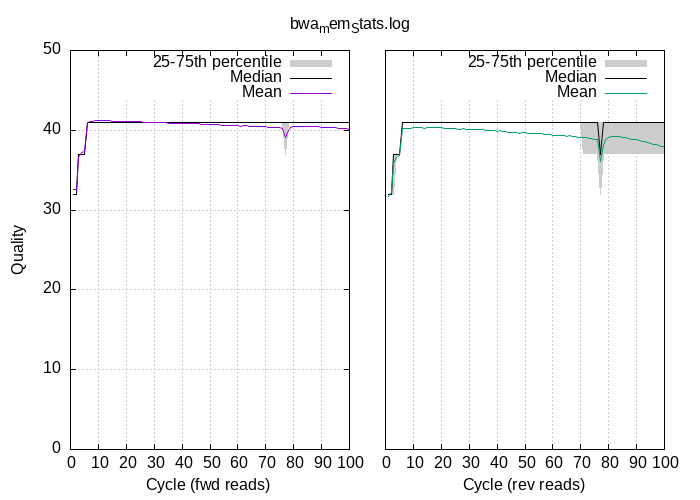 
            set terminal png size 700,500 truecolor
            set output "bwa_mem_Stats/bwa_mem_Stats-quals2.png"
            set grid xtics ytics y2tics back lc rgb "#cccccc"
            set multiplot
             set rmargin 0; set lmargin 0; set tmargin 0; set bmargin 0; set origin 0.1,0.1; set size 0.4,0.8
            set yrange [0:50]
            set ylabel "Quality"
            set xlabel "Cycle (fwd reads)"
            plot '-' using 1:2:3 with filledcurve lt 1 lc rgb "#cccccc" t '25-75th percentile' , '-' using 1:2 with lines lc rgb "#000000" t 'Median', '-' using 1:2 with lines lt 1 t 'Mean'
        1	32	32
2	32	32
3	37	37
4	37	37
5	37	37
6	41	41
7	41	41
8	41	41
9	41	41
10	41	41
11	41	41
12	41	41
13	41	41
14	41	41
15	41	41
16	41	41
17	41	41
18	41	41
19	41	41
20	41	41
21	41	41
22	41	41
23	41	41
24	41	41
25	41	41
26	41	41
27	41	41
28	41	41
29	41	41
30	41	41
31	41	41
32	41	41
33	41	41
34	41	41
35	41	41
36	41	41
37	41	41
38	41	41
39	41	41
40	41	41
41	41	41
42	41	41
43	41	41
44	41	41
45	41	41
46	41	41
47	41	41
48	41	41
49	41	41
50	41	41
51	41	41
52	41	41
53	41	41
54	41	41
55	41	41
56	41	41
57	41	41
58	41	41
59	41	41
60	41	41
61	41	41
62	41	41
63	41	41
64	41	41
65	41	41
66	41	41
67	41	41
68	41	41
69	41	41
70	41	41
71	41	41
72	41	41
73	41	41
74	41	41
75	41	41
76	41	41
77	37	41
78	41	41
79	41	41
80	41	41
81	41	41
82	41	41
83	41	41
84	41	41
85	41	41
86	41	41
87	41	41
88	41	41
89	41	41
90	41	41
91	41	41
92	41	41
93	41	41
94	41	41
95	41	41
96	41	41
97	41	41
98	41	41
99	41	41
100	41	41
end
1	32
2	32
3	37
4	37
5	37
6	41
7	41
8	41
9	41
10	41
11	41
12	41
13	41
14	41
15	41
16	41
17	41
18	41
19	41
20	41
21	41
22	41
23	41
24	41
25	41
26	41
27	41
28	41
29	41
30	41
31	41
32	41
33	41
34	41
35	41
36	41
37	41
38	41
39	41
40	41
41	41
42	41
43	41
44	41
45	41
46	41
47	41
48	41
49	41
50	41
51	41
52	41
53	41
54	41
55	41
56	41
57	41
58	41
59	41
60	41
61	41
62	41
63	41
64	41
65	41
66	41
67	41
68	41
69	41
70	41
71	41
72	41
73	41
74	41
75	41
76	41
77	41
78	41
79	41
80	41
81	41
82	41
83	41
84	41
85	41
86	41
87	41
88	41
89	41
90	41
91	41
92	41
93	41
94	41
95	41
96	41
97	41
98	41
99	41
100	41
end
1	32.62
2	32.57
3	36.62
4	37.26
5	37.40
6	41.00
7	41.12
8	41.14
9	41.17
10	41.21
11	41.23
12	41.19
13	41.19
14	41.17
15	41.15
16	41.14
17	41.15
18	41.14
19	41.14
20	41.14
21	41.10
22	41.12
23	41.11
24	41.09
25	41.09
26	41.03
27	41.01
28	41.00
29	40.99
30	40.96
31	40.96
32	40.93
33	40.92
34	40.93
35	40.91
36	40.90
37	40.90
38	40.88
39	40.87
40	40.86
41	40.85
42	40.83
43	40.83
44	40.82
45	40.82
46	40.80
47	40.78
48	40.77
49	40.75
50	40.76
51	40.74
52	40.73
53	40.71
54	40.65
55	40.66
56	40.66
57	40.66
58	40.60
59	40.60
60	40.60
61	40.53
62	40.54
63	40.54
64	40.49
65	40.51
66	40.47
67	40.47
68	40.43
69	40.42
70	40.42
71	40.40
72	40.35
73	40.32
74	40.32
75	40.33
76	40.27
77	39.08
78	40.02
79	40.32
80	40.44
81	40.47
82	40.50
83	40.53
84	40.48
85	40.48
86	40.45
87	40.47
88	40.45
89	40.42
90	40.38
91	40.38
92	40.32
93	40.32
94	40.29
95	40.30
96	40.27
97	40.26
98	40.20
99	40.19
100	40.12
end

                set origin 0.55,0.1
                set size 0.4,0.8
                unset ytics
                set y2tics mirror
                set yrange [0:50]
                unset ylabel
                set xlabel "Cycle (rev reads)"
                set label "bwa_mem_Stats.log" at screen 0.5,0.95 center
                plot '-' using 1:2:3 with filledcurve lt 1 lc rgb "#cccccc" t '25-75th percentile' , '-' using 1:2 with lines lc rgb "#000000" t 'Median', '-' using 1:2 with lines lt 2 t 'Mean'
            1	32	32
2	32	32
3	32	37
4	37	37
5	37	37
6	41	41
7	41	41
8	41	41
9	41	41
10	41	41
11	41	41
12	41	41
13	41	41
14	41	41
15	41	41
16	41	41
17	41	41
18	41	41
19	41	41
20	41	41
21	41	41
22	41	41
23	41	41
24	41	41
25	41	41
26	41	41
27	41	41
28	41	41
29	41	41
30	41	41
31	41	41
32	41	41
33	41	41
34	41	41
35	41	41
36	41	41
37	41	41
38	41	41
39	41	41
40	41	41
41	41	41
42	41	41
43	41	41
44	41	41
45	41	41
46	41	41
47	41	41
48	41	41
49	41	41
50	41	41
51	41	41
52	41	41
53	41	41
54	41	41
55	41	41
56	41	41
57	41	41
58	41	41
59	41	41
60	41	41
61	41	41
62	41	41
63	41	41
64	41	41
65	41	41
66	41	41
67	41	41
68	41	41
69	41	41
70	41	41
71	37	41
72	37	41
73	37	41
74	37	41
75	37	41
76	37	41
77	32	41
78	37	41
79	37	41
80	37	41
81	37	41
82	37	41
83	37	41
84	37	41
85	37	41
86	37	41
87	37	41
88	37	41
89	37	41
90	37	41
91	37	41
92	37	41
93	37	41
94	37	41
95	37	41
96	37	41
97	37	41
98	37	41
99	37	41
100	37	41
end
1	32
2	32
3	37
4	37
5	37
6	41
7	41
8	41
9	41
10	41
11	41
12	41
13	41
14	41
15	41
16	41
17	41
18	41
19	41
20	41
21	41
22	41
23	41
24	41
25	41
26	41
27	41
28	41
29	41
30	41
31	41
32	41
33	41
34	41
35	41
36	41
37	41
38	41
39	41
40	41
41	41
42	41
43	41
44	41
45	41
46	41
47	41
48	41
49	41
50	41
51	41
52	41
53	41
54	41
55	41
56	41
57	41
58	41
59	41
60	41
61	41
62	41
63	41
64	41
65	41
66	41
67	41
68	41
69	41
70	41
71	41
72	41
73	41
74	41
75	41
76	41
77	37
78	41
79	41
80	41
81	41
82	41
83	41
84	41
85	41
86	41
87	41
88	41
89	41
90	41
91	41
92	41
93	41
94	41
95	41
96	41
97	41
98	41
99	41
100	41
end
1	31.72
2	32.24
3	35.85
4	36.61
5	36.85
6	40.18
7	40.20
8	40.26
9	40.26
10	40.35
11	40.36
12	40.31
13	40.30
14	40.28
15	40.35
16	40.29
17	40.30
18	40.29
19	40.30
20	40.31
21	40.28
22	40.24
23	40.23
24	40.20
25	40.21
26	40.12
27	40.15
28	40.18
29	40.13
30	40.10
31	40.10
32	40.07
33	40.06
34	40.09
35	40.05
36	39.96
37	40.00
38	39.93
39	39.96
40	39.91
41	39.94
42	39.86
43	39.85
44	39.77
45	39.78
46	39.74
47	39.74
48	39.66
49	39.70
50	39.69
51	39.61
52	39.61
53	39.56
54	39.56
55	39.59
56	39.57
57	39.52
58	39.48
59	39.45
60	39.37
61	39.36
62	39.36
63	39.34
64	39.32
65	39.26
66	39.30
67	39.26
68	39.18
69	39.16
70	39.12
71	39.08
72	39.04
73	39.01
74	38.94
75	38.89
76	38.86
77	36.14
78	38.04
79	38.83
80	39.16
81	39.22
82	39.22
83	39.21
84	39.21
85	39.15
86	39.14
87	38.97
88	38.85
89	38.82
90	38.80
91	38.73
92	38.61
93	38.54
94	38.48
95	38.33
96	38.27
97	38.20
98	38.14
99	38.03
100	37.93
end
